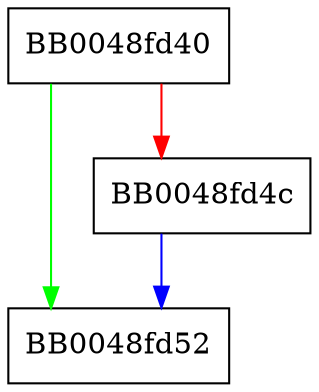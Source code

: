 digraph SSL_CTX_get0_certificate {
  node [shape="box"];
  graph [splines=ortho];
  BB0048fd40 -> BB0048fd52 [color="green"];
  BB0048fd40 -> BB0048fd4c [color="red"];
  BB0048fd4c -> BB0048fd52 [color="blue"];
}